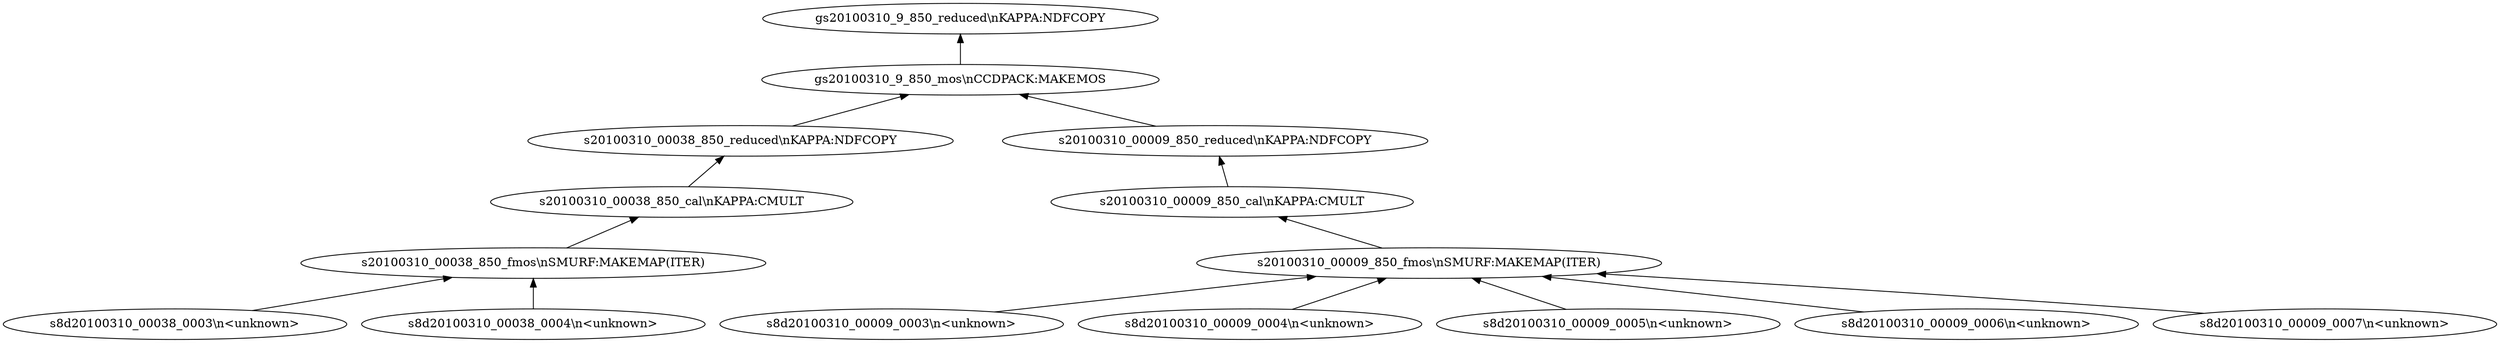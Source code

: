 digraph provenance {
   edge [dir=back]
   A0 [label="gs20100310_9_850_reduced"
            +"\\nKAPPA:NDFCOPY"
   ]
   A0 -> A1
 
   A1 [label="gs20100310_9_850_mos"
            +"\\nCCDPACK:MAKEMOS"
   ]
   A1 -> A2
   A1 -> A7
 
   A2 [label="s20100310_00038_850_reduced"
            +"\\nKAPPA:NDFCOPY"
   ]
   A2 -> A3
 
   A3 [label="s20100310_00038_850_cal"
            +"\\nKAPPA:CMULT"
   ]
   A3 -> A4
 
   A4 [label="s20100310_00038_850_fmos"
            +"\\nSMURF:MAKEMAP(ITER)"
   ]
   A4 -> A5
   A4 -> A6
 
   A5 [label="s8d20100310_00038_0003"
            +"\\n<unknown>"
   ]
 
   A6 [label="s8d20100310_00038_0004"
            +"\\n<unknown>"
   ]
 
   A7 [label="s20100310_00009_850_reduced"
            +"\\nKAPPA:NDFCOPY"
   ]
   A7 -> A8
 
   A8 [label="s20100310_00009_850_cal"
            +"\\nKAPPA:CMULT"
   ]
   A8 -> A9
 
   A9 [label="s20100310_00009_850_fmos"
            +"\\nSMURF:MAKEMAP(ITER)"
   ]
   A9 -> A10
   A9 -> A11
   A9 -> A12
   A9 -> A13
   A9 -> A14
 
   A10 [label="s8d20100310_00009_0003"
            +"\\n<unknown>"
   ]
 
   A11 [label="s8d20100310_00009_0004"
            +"\\n<unknown>"
   ]
 
   A12 [label="s8d20100310_00009_0005"
            +"\\n<unknown>"
   ]
 
   A13 [label="s8d20100310_00009_0006"
            +"\\n<unknown>"
   ]
 
   A14 [label="s8d20100310_00009_0007"
            +"\\n<unknown>"
   ]
 
}
